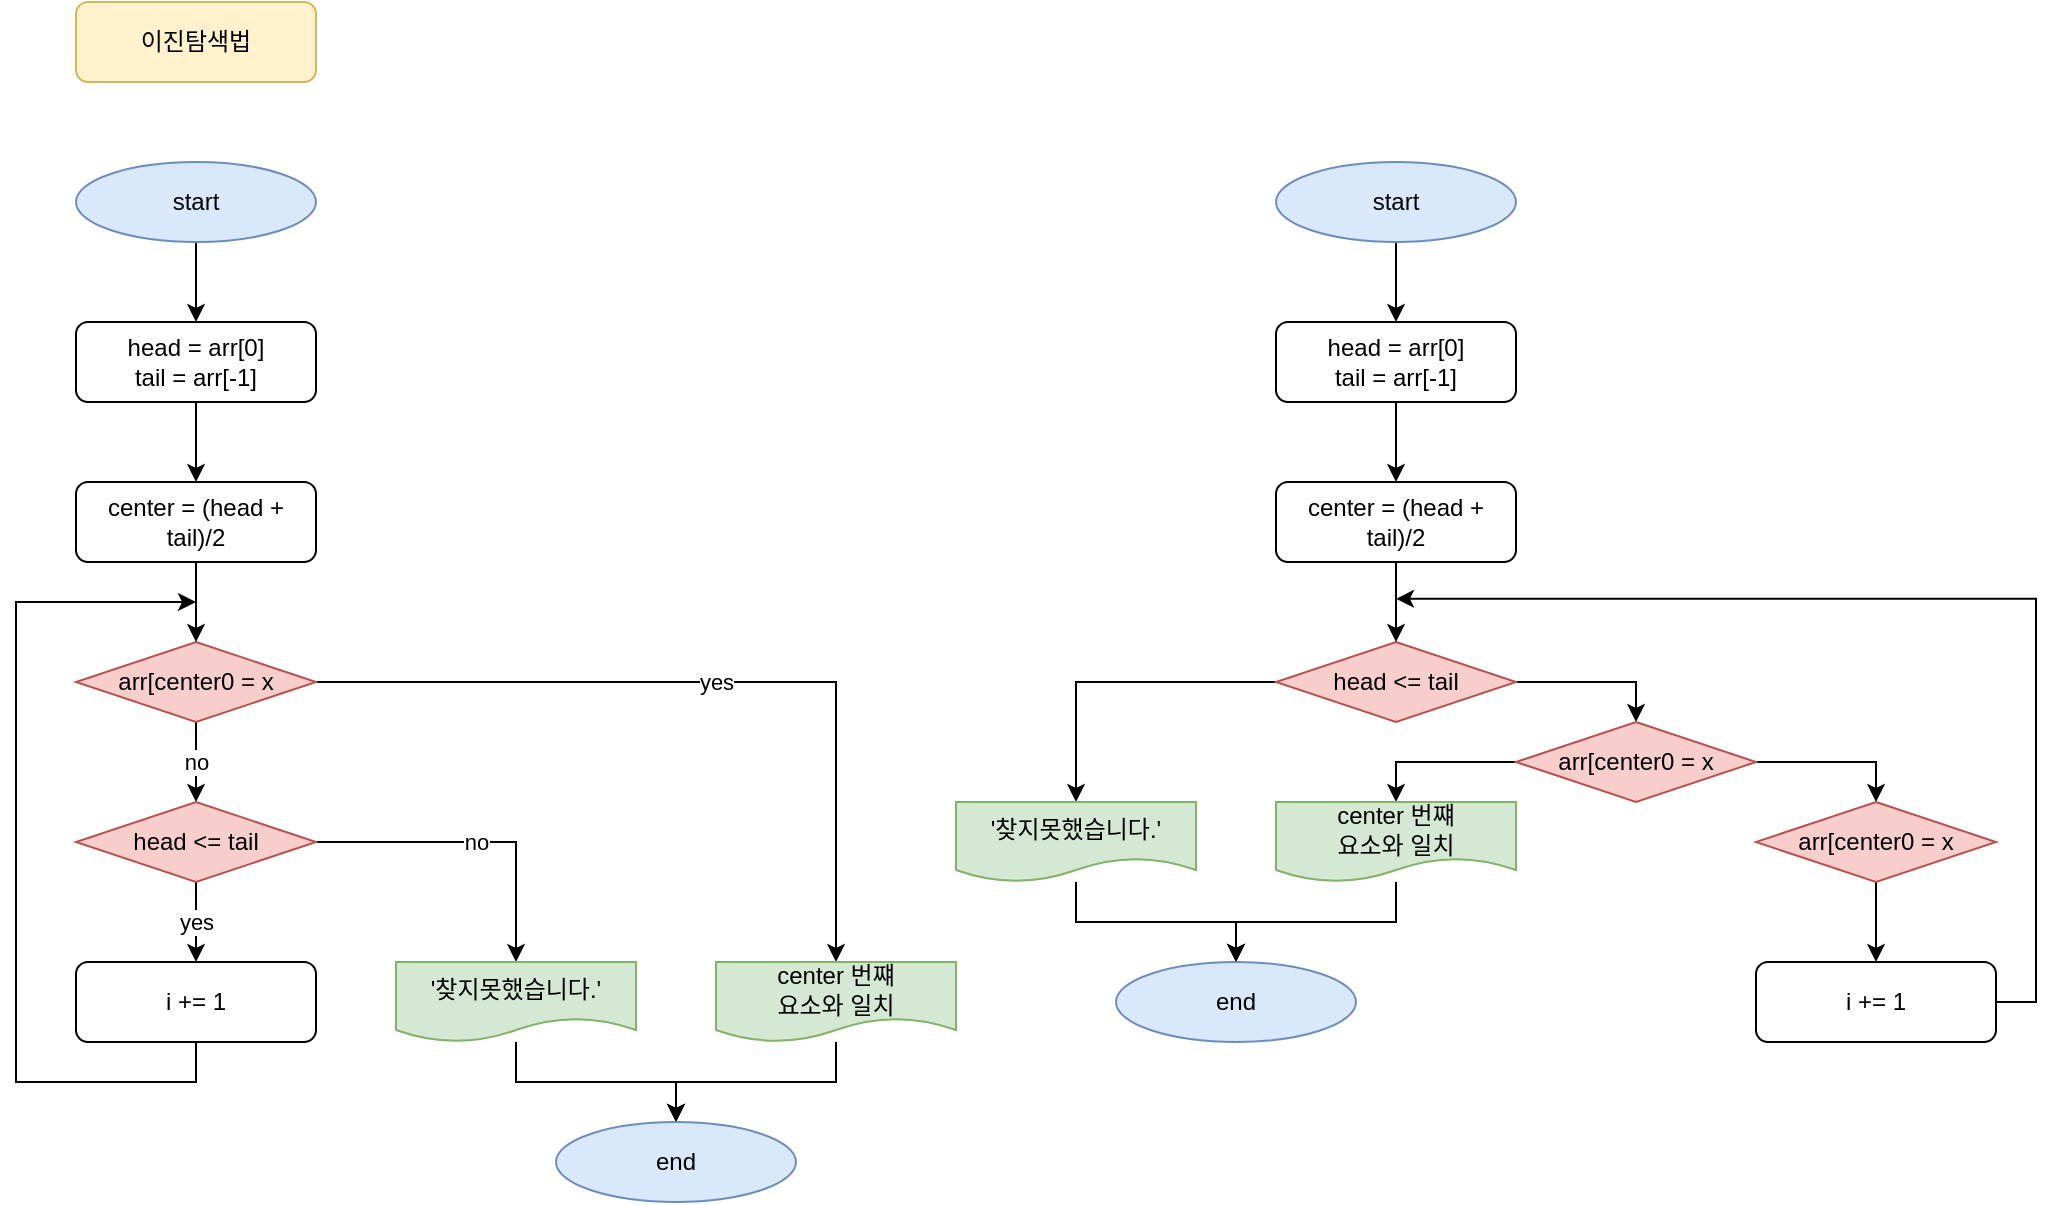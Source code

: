 <mxfile version="16.5.6" type="device"><diagram id="RPBiYb_E_oY_uP-LVInT" name="Page-1"><mxGraphModel dx="800" dy="519" grid="1" gridSize="10" guides="1" tooltips="1" connect="1" arrows="1" fold="1" page="1" pageScale="1" pageWidth="827" pageHeight="1169" math="0" shadow="0"><root><mxCell id="0"/><mxCell id="1" parent="0"/><mxCell id="_ZgLJkWxn_oMjr4q-7HJ-13" value="" style="edgeStyle=orthogonalEdgeStyle;rounded=0;orthogonalLoop=1;jettySize=auto;html=1;" edge="1" parent="1" source="_ZgLJkWxn_oMjr4q-7HJ-1" target="_ZgLJkWxn_oMjr4q-7HJ-5"><mxGeometry relative="1" as="geometry"/></mxCell><mxCell id="_ZgLJkWxn_oMjr4q-7HJ-1" value="start" style="ellipse;whiteSpace=wrap;html=1;fillColor=#dae8fc;strokeColor=#6c8ebf;" vertex="1" parent="1"><mxGeometry x="240" y="80" width="120" height="40" as="geometry"/></mxCell><mxCell id="_ZgLJkWxn_oMjr4q-7HJ-2" value="이진탐색법" style="rounded=1;whiteSpace=wrap;html=1;fillColor=#fff2cc;strokeColor=#d6b656;" vertex="1" parent="1"><mxGeometry x="240" width="120" height="40" as="geometry"/></mxCell><mxCell id="_ZgLJkWxn_oMjr4q-7HJ-16" value="no" style="edgeStyle=orthogonalEdgeStyle;rounded=0;orthogonalLoop=1;jettySize=auto;html=1;" edge="1" parent="1" source="_ZgLJkWxn_oMjr4q-7HJ-3" target="_ZgLJkWxn_oMjr4q-7HJ-4"><mxGeometry relative="1" as="geometry"/></mxCell><mxCell id="_ZgLJkWxn_oMjr4q-7HJ-19" value="yes" style="edgeStyle=orthogonalEdgeStyle;rounded=0;orthogonalLoop=1;jettySize=auto;html=1;exitX=1;exitY=0.5;exitDx=0;exitDy=0;entryX=0.5;entryY=0;entryDx=0;entryDy=0;" edge="1" parent="1" source="_ZgLJkWxn_oMjr4q-7HJ-3" target="_ZgLJkWxn_oMjr4q-7HJ-12"><mxGeometry relative="1" as="geometry"/></mxCell><mxCell id="_ZgLJkWxn_oMjr4q-7HJ-3" value="arr[center0 = x" style="rhombus;whiteSpace=wrap;html=1;fillColor=#f8cecc;strokeColor=#b85450;" vertex="1" parent="1"><mxGeometry x="240" y="320" width="120" height="40" as="geometry"/></mxCell><mxCell id="_ZgLJkWxn_oMjr4q-7HJ-17" value="yes" style="edgeStyle=orthogonalEdgeStyle;rounded=0;orthogonalLoop=1;jettySize=auto;html=1;" edge="1" parent="1" source="_ZgLJkWxn_oMjr4q-7HJ-4" target="_ZgLJkWxn_oMjr4q-7HJ-7"><mxGeometry relative="1" as="geometry"/></mxCell><mxCell id="_ZgLJkWxn_oMjr4q-7HJ-18" value="no" style="edgeStyle=orthogonalEdgeStyle;rounded=0;orthogonalLoop=1;jettySize=auto;html=1;" edge="1" parent="1" source="_ZgLJkWxn_oMjr4q-7HJ-4" target="_ZgLJkWxn_oMjr4q-7HJ-11"><mxGeometry relative="1" as="geometry"/></mxCell><mxCell id="_ZgLJkWxn_oMjr4q-7HJ-4" value="head &amp;lt;= tail" style="rhombus;whiteSpace=wrap;html=1;fillColor=#f8cecc;strokeColor=#b85450;" vertex="1" parent="1"><mxGeometry x="240" y="400" width="120" height="40" as="geometry"/></mxCell><mxCell id="_ZgLJkWxn_oMjr4q-7HJ-14" value="" style="edgeStyle=orthogonalEdgeStyle;rounded=0;orthogonalLoop=1;jettySize=auto;html=1;" edge="1" parent="1" source="_ZgLJkWxn_oMjr4q-7HJ-5" target="_ZgLJkWxn_oMjr4q-7HJ-10"><mxGeometry relative="1" as="geometry"/></mxCell><mxCell id="_ZgLJkWxn_oMjr4q-7HJ-5" value="head = arr[0]&lt;br&gt;tail = arr[-1]" style="rounded=1;whiteSpace=wrap;html=1;" vertex="1" parent="1"><mxGeometry x="240" y="160" width="120" height="40" as="geometry"/></mxCell><mxCell id="_ZgLJkWxn_oMjr4q-7HJ-23" style="edgeStyle=orthogonalEdgeStyle;rounded=0;orthogonalLoop=1;jettySize=auto;html=1;exitX=0.5;exitY=1;exitDx=0;exitDy=0;" edge="1" parent="1" source="_ZgLJkWxn_oMjr4q-7HJ-7"><mxGeometry relative="1" as="geometry"><mxPoint x="300" y="300" as="targetPoint"/><Array as="points"><mxPoint x="300" y="540"/><mxPoint x="210" y="540"/><mxPoint x="210" y="300"/></Array></mxGeometry></mxCell><mxCell id="_ZgLJkWxn_oMjr4q-7HJ-7" value="i += 1" style="rounded=1;whiteSpace=wrap;html=1;" vertex="1" parent="1"><mxGeometry x="240" y="480" width="120" height="40" as="geometry"/></mxCell><mxCell id="_ZgLJkWxn_oMjr4q-7HJ-15" value="" style="edgeStyle=orthogonalEdgeStyle;rounded=0;orthogonalLoop=1;jettySize=auto;html=1;" edge="1" parent="1" source="_ZgLJkWxn_oMjr4q-7HJ-10" target="_ZgLJkWxn_oMjr4q-7HJ-3"><mxGeometry relative="1" as="geometry"/></mxCell><mxCell id="_ZgLJkWxn_oMjr4q-7HJ-10" value="center = (head + tail)/2" style="rounded=1;whiteSpace=wrap;html=1;" vertex="1" parent="1"><mxGeometry x="240" y="240" width="120" height="40" as="geometry"/></mxCell><mxCell id="_ZgLJkWxn_oMjr4q-7HJ-21" value="" style="edgeStyle=orthogonalEdgeStyle;rounded=0;orthogonalLoop=1;jettySize=auto;html=1;" edge="1" parent="1" source="_ZgLJkWxn_oMjr4q-7HJ-11" target="_ZgLJkWxn_oMjr4q-7HJ-20"><mxGeometry relative="1" as="geometry"/></mxCell><mxCell id="_ZgLJkWxn_oMjr4q-7HJ-11" value="'찾지못했습니다.'" style="shape=document;whiteSpace=wrap;html=1;boundedLbl=1;fillColor=#d5e8d4;strokeColor=#82b366;" vertex="1" parent="1"><mxGeometry x="400" y="480" width="120" height="40" as="geometry"/></mxCell><mxCell id="_ZgLJkWxn_oMjr4q-7HJ-22" value="" style="edgeStyle=orthogonalEdgeStyle;rounded=0;orthogonalLoop=1;jettySize=auto;html=1;" edge="1" parent="1" source="_ZgLJkWxn_oMjr4q-7HJ-12" target="_ZgLJkWxn_oMjr4q-7HJ-20"><mxGeometry relative="1" as="geometry"/></mxCell><mxCell id="_ZgLJkWxn_oMjr4q-7HJ-12" value="center 번쨰&lt;br&gt;요소와 일치" style="shape=document;whiteSpace=wrap;html=1;boundedLbl=1;fillColor=#d5e8d4;strokeColor=#82b366;" vertex="1" parent="1"><mxGeometry x="560" y="480" width="120" height="40" as="geometry"/></mxCell><mxCell id="_ZgLJkWxn_oMjr4q-7HJ-20" value="end" style="ellipse;whiteSpace=wrap;html=1;fillColor=#dae8fc;strokeColor=#6c8ebf;" vertex="1" parent="1"><mxGeometry x="480" y="560" width="120" height="40" as="geometry"/></mxCell><mxCell id="_ZgLJkWxn_oMjr4q-7HJ-33" style="edgeStyle=orthogonalEdgeStyle;rounded=0;orthogonalLoop=1;jettySize=auto;html=1;exitX=1;exitY=0.5;exitDx=0;exitDy=0;entryX=0.5;entryY=0;entryDx=0;entryDy=0;" edge="1" parent="1" source="_ZgLJkWxn_oMjr4q-7HJ-24" target="_ZgLJkWxn_oMjr4q-7HJ-31"><mxGeometry relative="1" as="geometry"/></mxCell><mxCell id="_ZgLJkWxn_oMjr4q-7HJ-38" style="edgeStyle=orthogonalEdgeStyle;rounded=0;orthogonalLoop=1;jettySize=auto;html=1;exitX=0;exitY=0.5;exitDx=0;exitDy=0;" edge="1" parent="1" source="_ZgLJkWxn_oMjr4q-7HJ-24" target="_ZgLJkWxn_oMjr4q-7HJ-36"><mxGeometry relative="1" as="geometry"/></mxCell><mxCell id="_ZgLJkWxn_oMjr4q-7HJ-24" value="head &amp;lt;= tail" style="rhombus;whiteSpace=wrap;html=1;fillColor=#f8cecc;strokeColor=#b85450;" vertex="1" parent="1"><mxGeometry x="840" y="320" width="120" height="40" as="geometry"/></mxCell><mxCell id="_ZgLJkWxn_oMjr4q-7HJ-25" value="" style="edgeStyle=orthogonalEdgeStyle;rounded=0;orthogonalLoop=1;jettySize=auto;html=1;" edge="1" parent="1" source="_ZgLJkWxn_oMjr4q-7HJ-26" target="_ZgLJkWxn_oMjr4q-7HJ-28"><mxGeometry relative="1" as="geometry"/></mxCell><mxCell id="_ZgLJkWxn_oMjr4q-7HJ-26" value="start" style="ellipse;whiteSpace=wrap;html=1;fillColor=#dae8fc;strokeColor=#6c8ebf;" vertex="1" parent="1"><mxGeometry x="840" y="80" width="120" height="40" as="geometry"/></mxCell><mxCell id="_ZgLJkWxn_oMjr4q-7HJ-27" value="" style="edgeStyle=orthogonalEdgeStyle;rounded=0;orthogonalLoop=1;jettySize=auto;html=1;" edge="1" parent="1" source="_ZgLJkWxn_oMjr4q-7HJ-28" target="_ZgLJkWxn_oMjr4q-7HJ-29"><mxGeometry relative="1" as="geometry"/></mxCell><mxCell id="_ZgLJkWxn_oMjr4q-7HJ-28" value="head = arr[0]&lt;br&gt;tail = arr[-1]" style="rounded=1;whiteSpace=wrap;html=1;" vertex="1" parent="1"><mxGeometry x="840" y="160" width="120" height="40" as="geometry"/></mxCell><mxCell id="_ZgLJkWxn_oMjr4q-7HJ-46" value="" style="edgeStyle=orthogonalEdgeStyle;rounded=0;orthogonalLoop=1;jettySize=auto;html=1;" edge="1" parent="1" source="_ZgLJkWxn_oMjr4q-7HJ-29" target="_ZgLJkWxn_oMjr4q-7HJ-24"><mxGeometry relative="1" as="geometry"/></mxCell><mxCell id="_ZgLJkWxn_oMjr4q-7HJ-29" value="center = (head + tail)/2" style="rounded=1;whiteSpace=wrap;html=1;" vertex="1" parent="1"><mxGeometry x="840" y="240" width="120" height="40" as="geometry"/></mxCell><mxCell id="_ZgLJkWxn_oMjr4q-7HJ-34" style="edgeStyle=orthogonalEdgeStyle;rounded=0;orthogonalLoop=1;jettySize=auto;html=1;exitX=1;exitY=0.5;exitDx=0;exitDy=0;" edge="1" parent="1" source="_ZgLJkWxn_oMjr4q-7HJ-31" target="_ZgLJkWxn_oMjr4q-7HJ-32"><mxGeometry relative="1" as="geometry"/></mxCell><mxCell id="_ZgLJkWxn_oMjr4q-7HJ-37" style="edgeStyle=orthogonalEdgeStyle;rounded=0;orthogonalLoop=1;jettySize=auto;html=1;exitX=0;exitY=0.5;exitDx=0;exitDy=0;" edge="1" parent="1" source="_ZgLJkWxn_oMjr4q-7HJ-31" target="_ZgLJkWxn_oMjr4q-7HJ-35"><mxGeometry relative="1" as="geometry"/></mxCell><mxCell id="_ZgLJkWxn_oMjr4q-7HJ-31" value="arr[center0 = x" style="rhombus;whiteSpace=wrap;html=1;fillColor=#f8cecc;strokeColor=#b85450;" vertex="1" parent="1"><mxGeometry x="960" y="360" width="120" height="40" as="geometry"/></mxCell><mxCell id="_ZgLJkWxn_oMjr4q-7HJ-44" value="" style="edgeStyle=orthogonalEdgeStyle;rounded=0;orthogonalLoop=1;jettySize=auto;html=1;" edge="1" parent="1" source="_ZgLJkWxn_oMjr4q-7HJ-32" target="_ZgLJkWxn_oMjr4q-7HJ-43"><mxGeometry relative="1" as="geometry"/></mxCell><mxCell id="_ZgLJkWxn_oMjr4q-7HJ-32" value="arr[center0 = x" style="rhombus;whiteSpace=wrap;html=1;fillColor=#f8cecc;strokeColor=#b85450;" vertex="1" parent="1"><mxGeometry x="1080" y="400" width="120" height="40" as="geometry"/></mxCell><mxCell id="_ZgLJkWxn_oMjr4q-7HJ-42" value="" style="edgeStyle=orthogonalEdgeStyle;rounded=0;orthogonalLoop=1;jettySize=auto;html=1;" edge="1" parent="1" source="_ZgLJkWxn_oMjr4q-7HJ-35" target="_ZgLJkWxn_oMjr4q-7HJ-39"><mxGeometry relative="1" as="geometry"/></mxCell><mxCell id="_ZgLJkWxn_oMjr4q-7HJ-35" value="center 번쨰&lt;br&gt;요소와 일치" style="shape=document;whiteSpace=wrap;html=1;boundedLbl=1;fillColor=#d5e8d4;strokeColor=#82b366;" vertex="1" parent="1"><mxGeometry x="840" y="400" width="120" height="40" as="geometry"/></mxCell><mxCell id="_ZgLJkWxn_oMjr4q-7HJ-41" value="" style="edgeStyle=orthogonalEdgeStyle;rounded=0;orthogonalLoop=1;jettySize=auto;html=1;" edge="1" parent="1" source="_ZgLJkWxn_oMjr4q-7HJ-36" target="_ZgLJkWxn_oMjr4q-7HJ-39"><mxGeometry relative="1" as="geometry"/></mxCell><mxCell id="_ZgLJkWxn_oMjr4q-7HJ-36" value="'찾지못했습니다.'" style="shape=document;whiteSpace=wrap;html=1;boundedLbl=1;fillColor=#d5e8d4;strokeColor=#82b366;" vertex="1" parent="1"><mxGeometry x="680" y="400" width="120" height="40" as="geometry"/></mxCell><mxCell id="_ZgLJkWxn_oMjr4q-7HJ-39" value="end" style="ellipse;whiteSpace=wrap;html=1;fillColor=#dae8fc;strokeColor=#6c8ebf;" vertex="1" parent="1"><mxGeometry x="760" y="480" width="120" height="40" as="geometry"/></mxCell><mxCell id="_ZgLJkWxn_oMjr4q-7HJ-45" style="edgeStyle=orthogonalEdgeStyle;rounded=0;orthogonalLoop=1;jettySize=auto;html=1;exitX=1;exitY=0.5;exitDx=0;exitDy=0;" edge="1" parent="1" source="_ZgLJkWxn_oMjr4q-7HJ-43"><mxGeometry relative="1" as="geometry"><mxPoint x="900" y="298.4" as="targetPoint"/><Array as="points"><mxPoint x="1220" y="500"/><mxPoint x="1220" y="298"/></Array></mxGeometry></mxCell><mxCell id="_ZgLJkWxn_oMjr4q-7HJ-43" value="i += 1" style="rounded=1;whiteSpace=wrap;html=1;" vertex="1" parent="1"><mxGeometry x="1080" y="480" width="120" height="40" as="geometry"/></mxCell></root></mxGraphModel></diagram></mxfile>